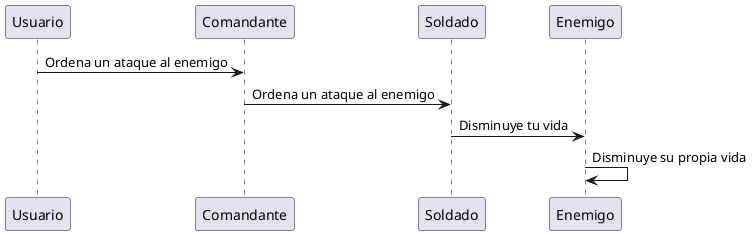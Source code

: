 @startuml AtaqueUsuario
participant Usuario order 10
participant Comandante order 20
participant Soldado order 30
participant Enemigo order 40

Usuario -> Comandante : Ordena un ataque al enemigo

Comandante -> Soldado : Ordena un ataque al enemigo 

Soldado -> Enemigo: Disminuye tu vida

Enemigo -> Enemigo: Disminuye su propia vida

@enduml